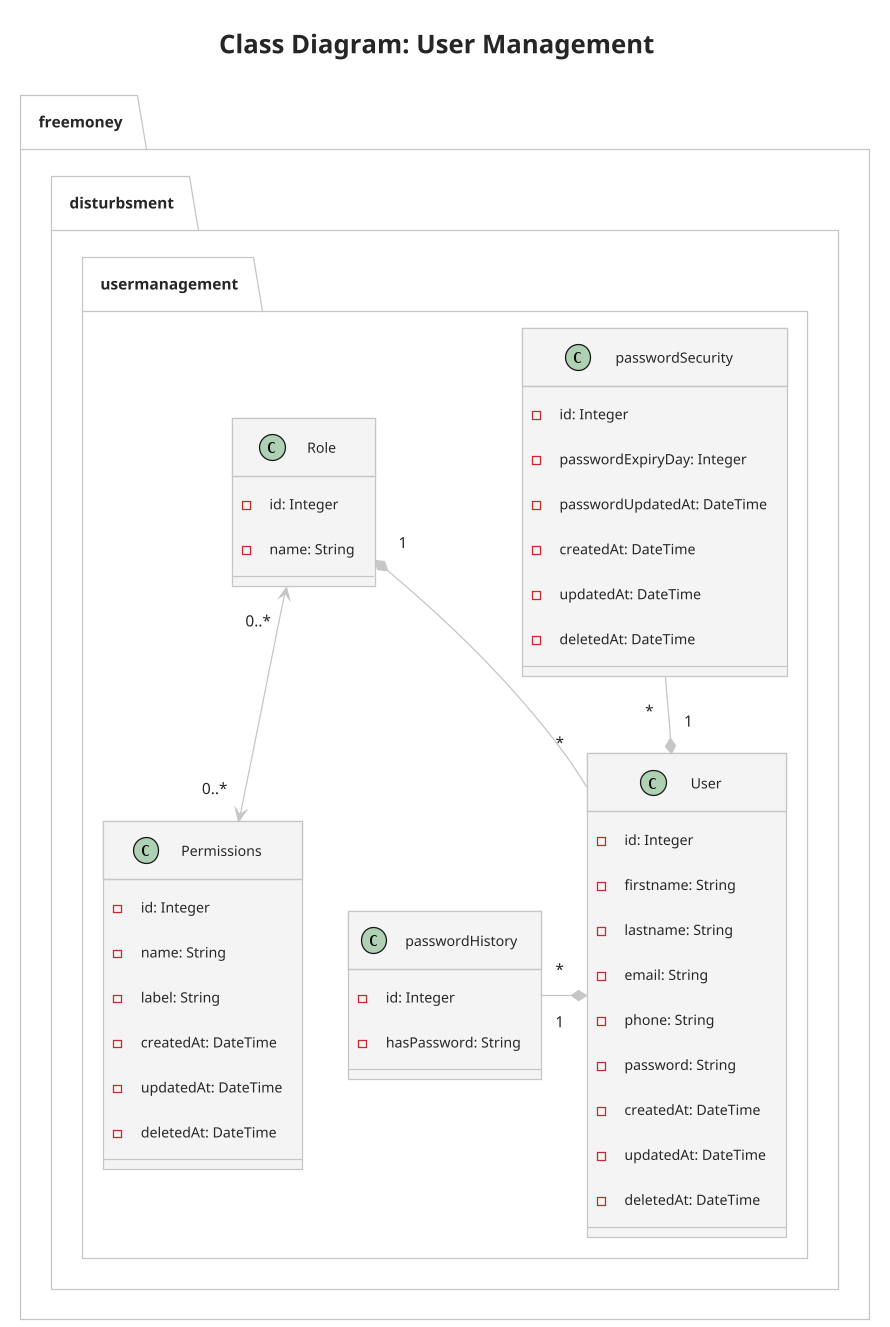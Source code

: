 @startuml
!theme carbon-gray
title Class Diagram: User Management
scale 890 width
package freemoney.disturbsment.usermanagement {
class Role {
  -  id: Integer
  -  name: String
}
class Permissions {
  -  id: Integer
  -  name: String
  -  label: String
  -  createdAt: DateTime
  -  updatedAt: DateTime
  -  deletedAt: DateTime
}
class passwordHistory {
  -  id: Integer
  -  hasPassword: String
}
class passwordSecurity {
  -  id: Integer
  -  passwordExpiryDay: Integer
  -  passwordUpdatedAt: DateTime
  -  createdAt: DateTime
  -  updatedAt: DateTime
  -  deletedAt: DateTime
}
class User{
 -  id: Integer
 -  firstname: String
 -  lastname: String
 -  email: String
 -  phone: String
 -  password: String
 -  createdAt: DateTime
 -  updatedAt: DateTime
 -  deletedAt: DateTime
}

 User "1" *-up- "*" passwordSecurity
 User "1" *-left- "*" passwordHistory
 Role "1" *-- "*" User
 Role "0..*" <--> "0..*" Permissions
 '(Role,Permissions) .. RolePermission
}

@enduml
